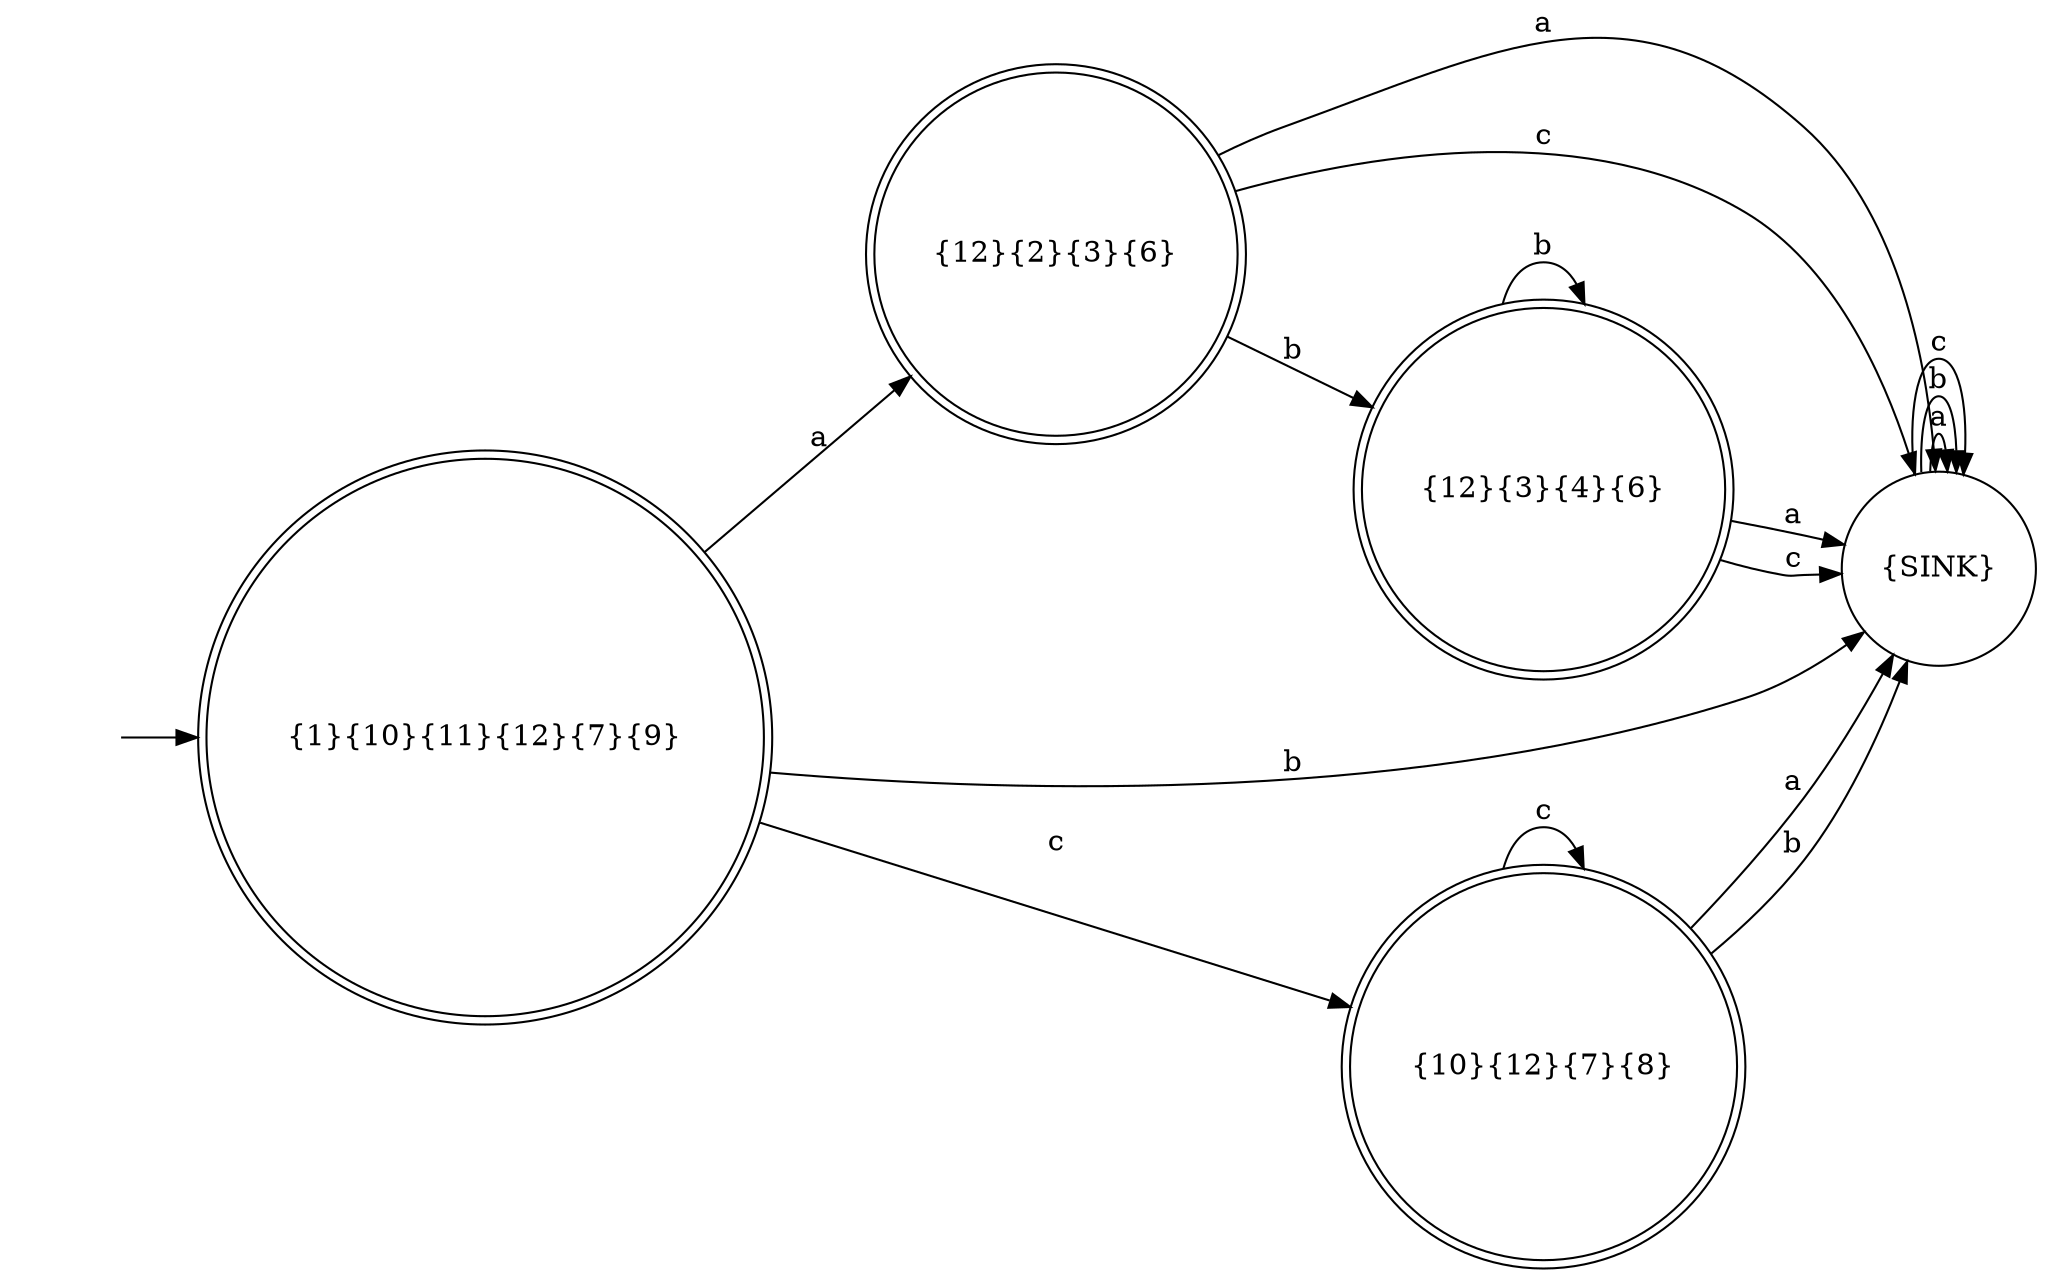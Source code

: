 digraph myAutomatonDFA { 
rankdir=LR; 
"" [shape=none] 
"{1}{10}{11}{12}{7}{9}" [shape=doublecircle] 
"{12}{2}{3}{6}" [shape=doublecircle] 
"{SINK}" [shape=circle] 
"{10}{12}{7}{8}" [shape=doublecircle] 
"{12}{3}{4}{6}" [shape=doublecircle] 

"" -> "{1}{10}{11}{12}{7}{9}" 
"{1}{10}{11}{12}{7}{9}" -> "{12}{2}{3}{6}" [label="a"] 
"{1}{10}{11}{12}{7}{9}" -> "{SINK}" [label="b"] 
"{1}{10}{11}{12}{7}{9}" -> "{10}{12}{7}{8}" [label="c"] 
"{12}{2}{3}{6}" -> "{SINK}" [label="a"] 
"{12}{2}{3}{6}" -> "{12}{3}{4}{6}" [label="b"] 
"{12}{2}{3}{6}" -> "{SINK}" [label="c"] 
"{SINK}" -> "{SINK}" [label="a"] 
"{SINK}" -> "{SINK}" [label="b"] 
"{SINK}" -> "{SINK}" [label="c"] 
"{10}{12}{7}{8}" -> "{SINK}" [label="a"] 
"{10}{12}{7}{8}" -> "{SINK}" [label="b"] 
"{10}{12}{7}{8}" -> "{10}{12}{7}{8}" [label="c"] 
"{12}{3}{4}{6}" -> "{SINK}" [label="a"] 
"{12}{3}{4}{6}" -> "{12}{3}{4}{6}" [label="b"] 
"{12}{3}{4}{6}" -> "{SINK}" [label="c"] 
}
